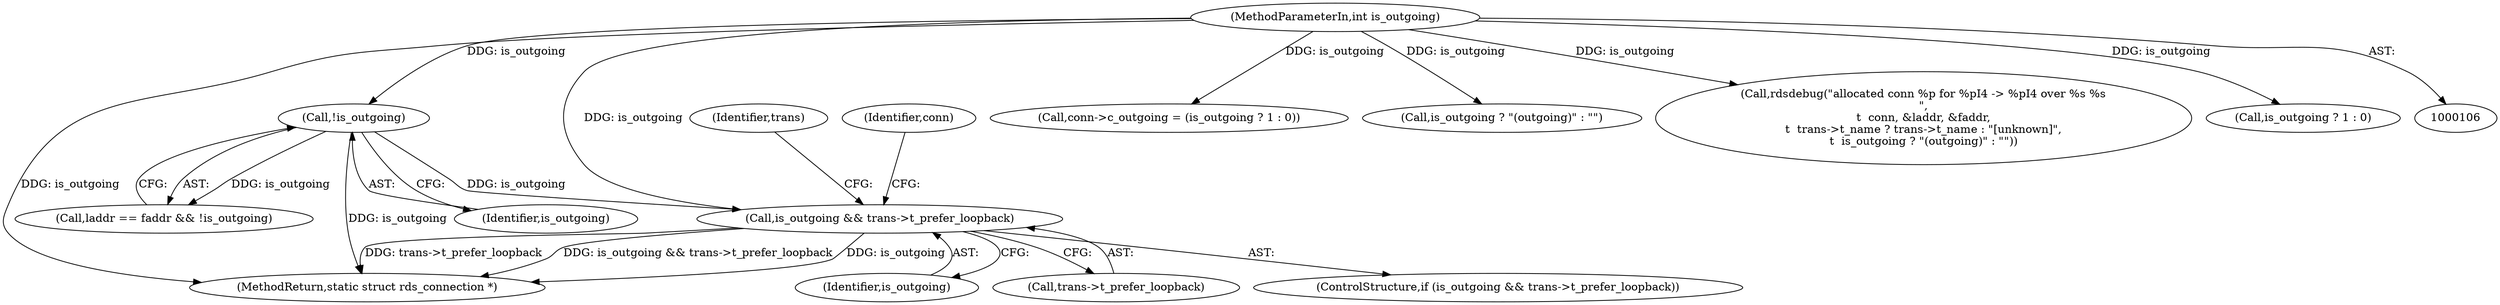 digraph "0_linux_8c7188b23474cca017b3ef354c4a58456f68303a@pointer" {
"1000259" [label="(Call,is_outgoing && trans->t_prefer_loopback)"];
"1000155" [label="(Call,!is_outgoing)"];
"1000112" [label="(MethodParameterIn,int is_outgoing)"];
"1000151" [label="(Call,laddr == faddr && !is_outgoing)"];
"1000266" [label="(Identifier,trans)"];
"1000259" [label="(Call,is_outgoing && trans->t_prefer_loopback)"];
"1000261" [label="(Call,trans->t_prefer_loopback)"];
"1000155" [label="(Call,!is_outgoing)"];
"1000258" [label="(ControlStructure,if (is_outgoing && trans->t_prefer_loopback))"];
"1000156" [label="(Identifier,is_outgoing)"];
"1000301" [label="(Call,conn->c_outgoing = (is_outgoing ? 1 : 0))"];
"1000271" [label="(Identifier,conn)"];
"1000363" [label="(Call,is_outgoing ? \"(outgoing)\" : \"\")"];
"1000260" [label="(Identifier,is_outgoing)"];
"1000112" [label="(MethodParameterIn,int is_outgoing)"];
"1000445" [label="(MethodReturn,static struct rds_connection *)"];
"1000348" [label="(Call,rdsdebug(\"allocated conn %p for %pI4 -> %pI4 over %s %s\n\",\n\t  conn, &laddr, &faddr,\n\t  trans->t_name ? trans->t_name : \"[unknown]\",\n\t  is_outgoing ? \"(outgoing)\" : \"\"))"];
"1000305" [label="(Call,is_outgoing ? 1 : 0)"];
"1000259" -> "1000258"  [label="AST: "];
"1000259" -> "1000260"  [label="CFG: "];
"1000259" -> "1000261"  [label="CFG: "];
"1000260" -> "1000259"  [label="AST: "];
"1000261" -> "1000259"  [label="AST: "];
"1000266" -> "1000259"  [label="CFG: "];
"1000271" -> "1000259"  [label="CFG: "];
"1000259" -> "1000445"  [label="DDG: is_outgoing && trans->t_prefer_loopback"];
"1000259" -> "1000445"  [label="DDG: is_outgoing"];
"1000259" -> "1000445"  [label="DDG: trans->t_prefer_loopback"];
"1000155" -> "1000259"  [label="DDG: is_outgoing"];
"1000112" -> "1000259"  [label="DDG: is_outgoing"];
"1000155" -> "1000151"  [label="AST: "];
"1000155" -> "1000156"  [label="CFG: "];
"1000156" -> "1000155"  [label="AST: "];
"1000151" -> "1000155"  [label="CFG: "];
"1000155" -> "1000445"  [label="DDG: is_outgoing"];
"1000155" -> "1000151"  [label="DDG: is_outgoing"];
"1000112" -> "1000155"  [label="DDG: is_outgoing"];
"1000112" -> "1000106"  [label="AST: "];
"1000112" -> "1000445"  [label="DDG: is_outgoing"];
"1000112" -> "1000301"  [label="DDG: is_outgoing"];
"1000112" -> "1000305"  [label="DDG: is_outgoing"];
"1000112" -> "1000348"  [label="DDG: is_outgoing"];
"1000112" -> "1000363"  [label="DDG: is_outgoing"];
}

